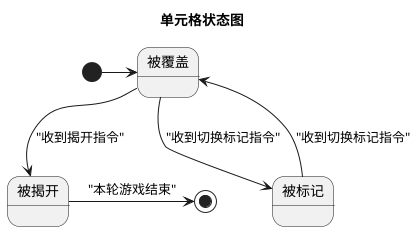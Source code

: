 ﻿@startuml
'https://plantuml.com/state-diagram

title
    单元格状态图
end title

state covered as "被覆盖"
state flagged as "被标记"
state revealed as "被揭开"

[*] -> covered

covered --> flagged : "收到切换标记指令"
flagged --> covered : "收到切换标记指令"

covered --> revealed : "收到揭开指令"

revealed -> [*] : "本轮游戏结束"

@enduml